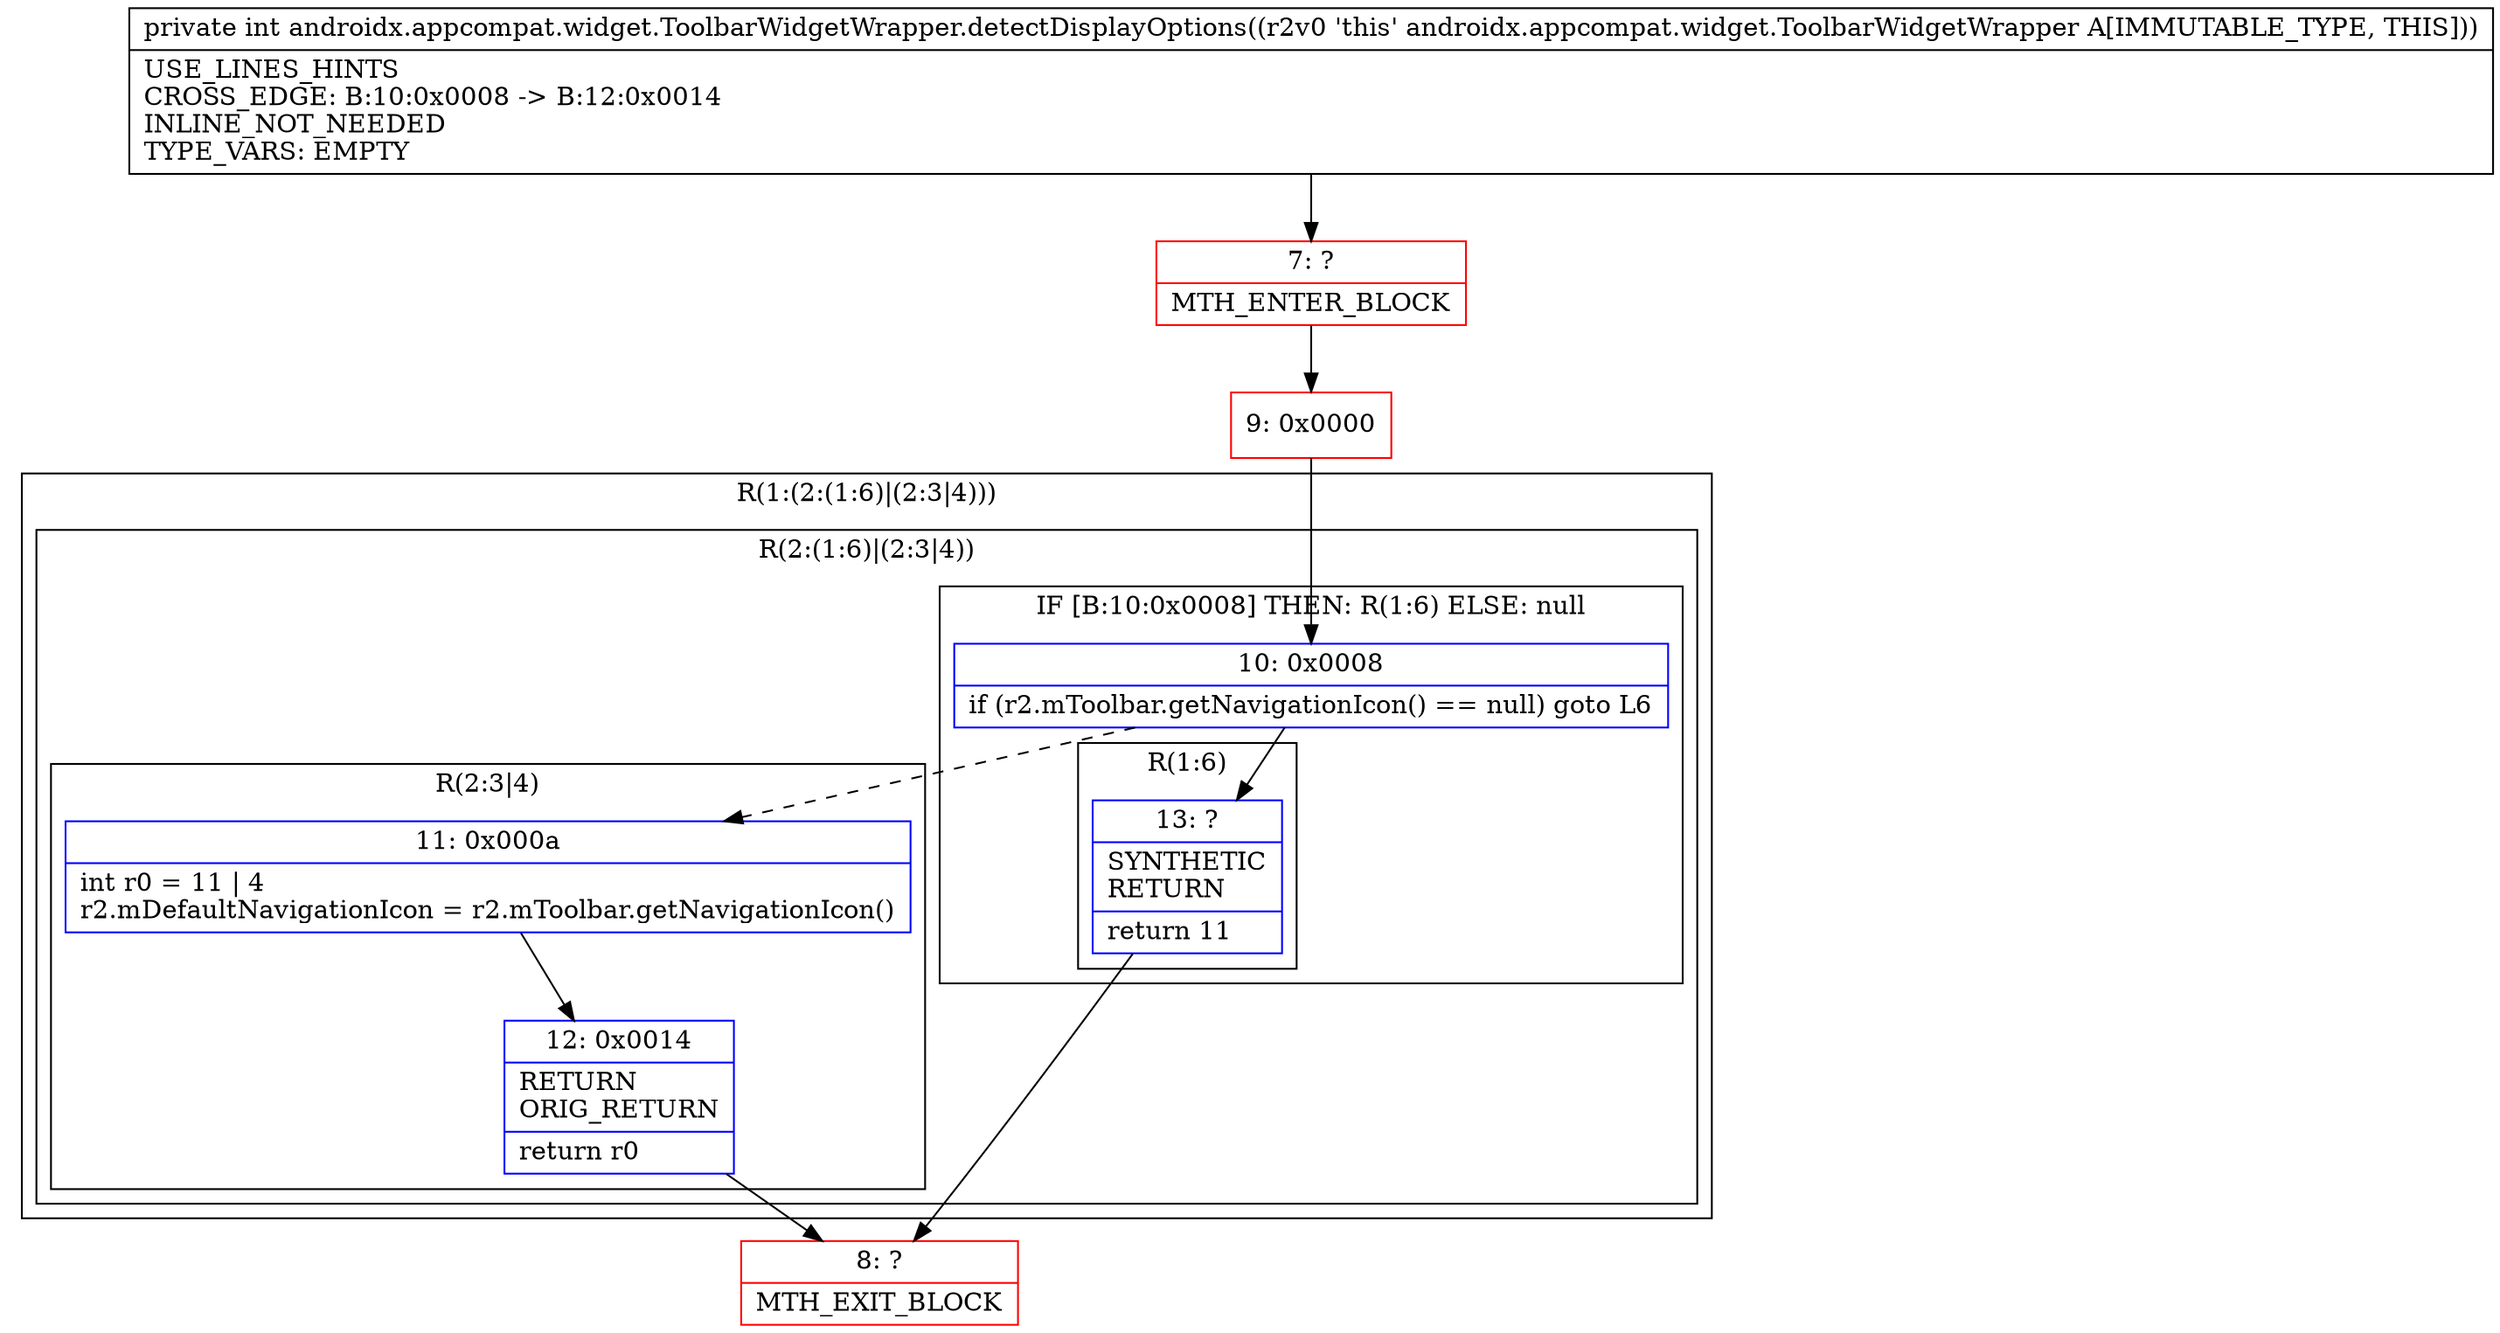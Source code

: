 digraph "CFG forandroidx.appcompat.widget.ToolbarWidgetWrapper.detectDisplayOptions()I" {
subgraph cluster_Region_1024080039 {
label = "R(1:(2:(1:6)|(2:3|4)))";
node [shape=record,color=blue];
subgraph cluster_Region_1826414886 {
label = "R(2:(1:6)|(2:3|4))";
node [shape=record,color=blue];
subgraph cluster_IfRegion_881050820 {
label = "IF [B:10:0x0008] THEN: R(1:6) ELSE: null";
node [shape=record,color=blue];
Node_10 [shape=record,label="{10\:\ 0x0008|if (r2.mToolbar.getNavigationIcon() == null) goto L6\l}"];
subgraph cluster_Region_277501170 {
label = "R(1:6)";
node [shape=record,color=blue];
Node_13 [shape=record,label="{13\:\ ?|SYNTHETIC\lRETURN\l|return 11\l}"];
}
}
subgraph cluster_Region_1539669577 {
label = "R(2:3|4)";
node [shape=record,color=blue];
Node_11 [shape=record,label="{11\:\ 0x000a|int r0 = 11 \| 4\lr2.mDefaultNavigationIcon = r2.mToolbar.getNavigationIcon()\l}"];
Node_12 [shape=record,label="{12\:\ 0x0014|RETURN\lORIG_RETURN\l|return r0\l}"];
}
}
}
Node_7 [shape=record,color=red,label="{7\:\ ?|MTH_ENTER_BLOCK\l}"];
Node_9 [shape=record,color=red,label="{9\:\ 0x0000}"];
Node_8 [shape=record,color=red,label="{8\:\ ?|MTH_EXIT_BLOCK\l}"];
MethodNode[shape=record,label="{private int androidx.appcompat.widget.ToolbarWidgetWrapper.detectDisplayOptions((r2v0 'this' androidx.appcompat.widget.ToolbarWidgetWrapper A[IMMUTABLE_TYPE, THIS]))  | USE_LINES_HINTS\lCROSS_EDGE: B:10:0x0008 \-\> B:12:0x0014\lINLINE_NOT_NEEDED\lTYPE_VARS: EMPTY\l}"];
MethodNode -> Node_7;Node_10 -> Node_11[style=dashed];
Node_10 -> Node_13;
Node_13 -> Node_8;
Node_11 -> Node_12;
Node_12 -> Node_8;
Node_7 -> Node_9;
Node_9 -> Node_10;
}

